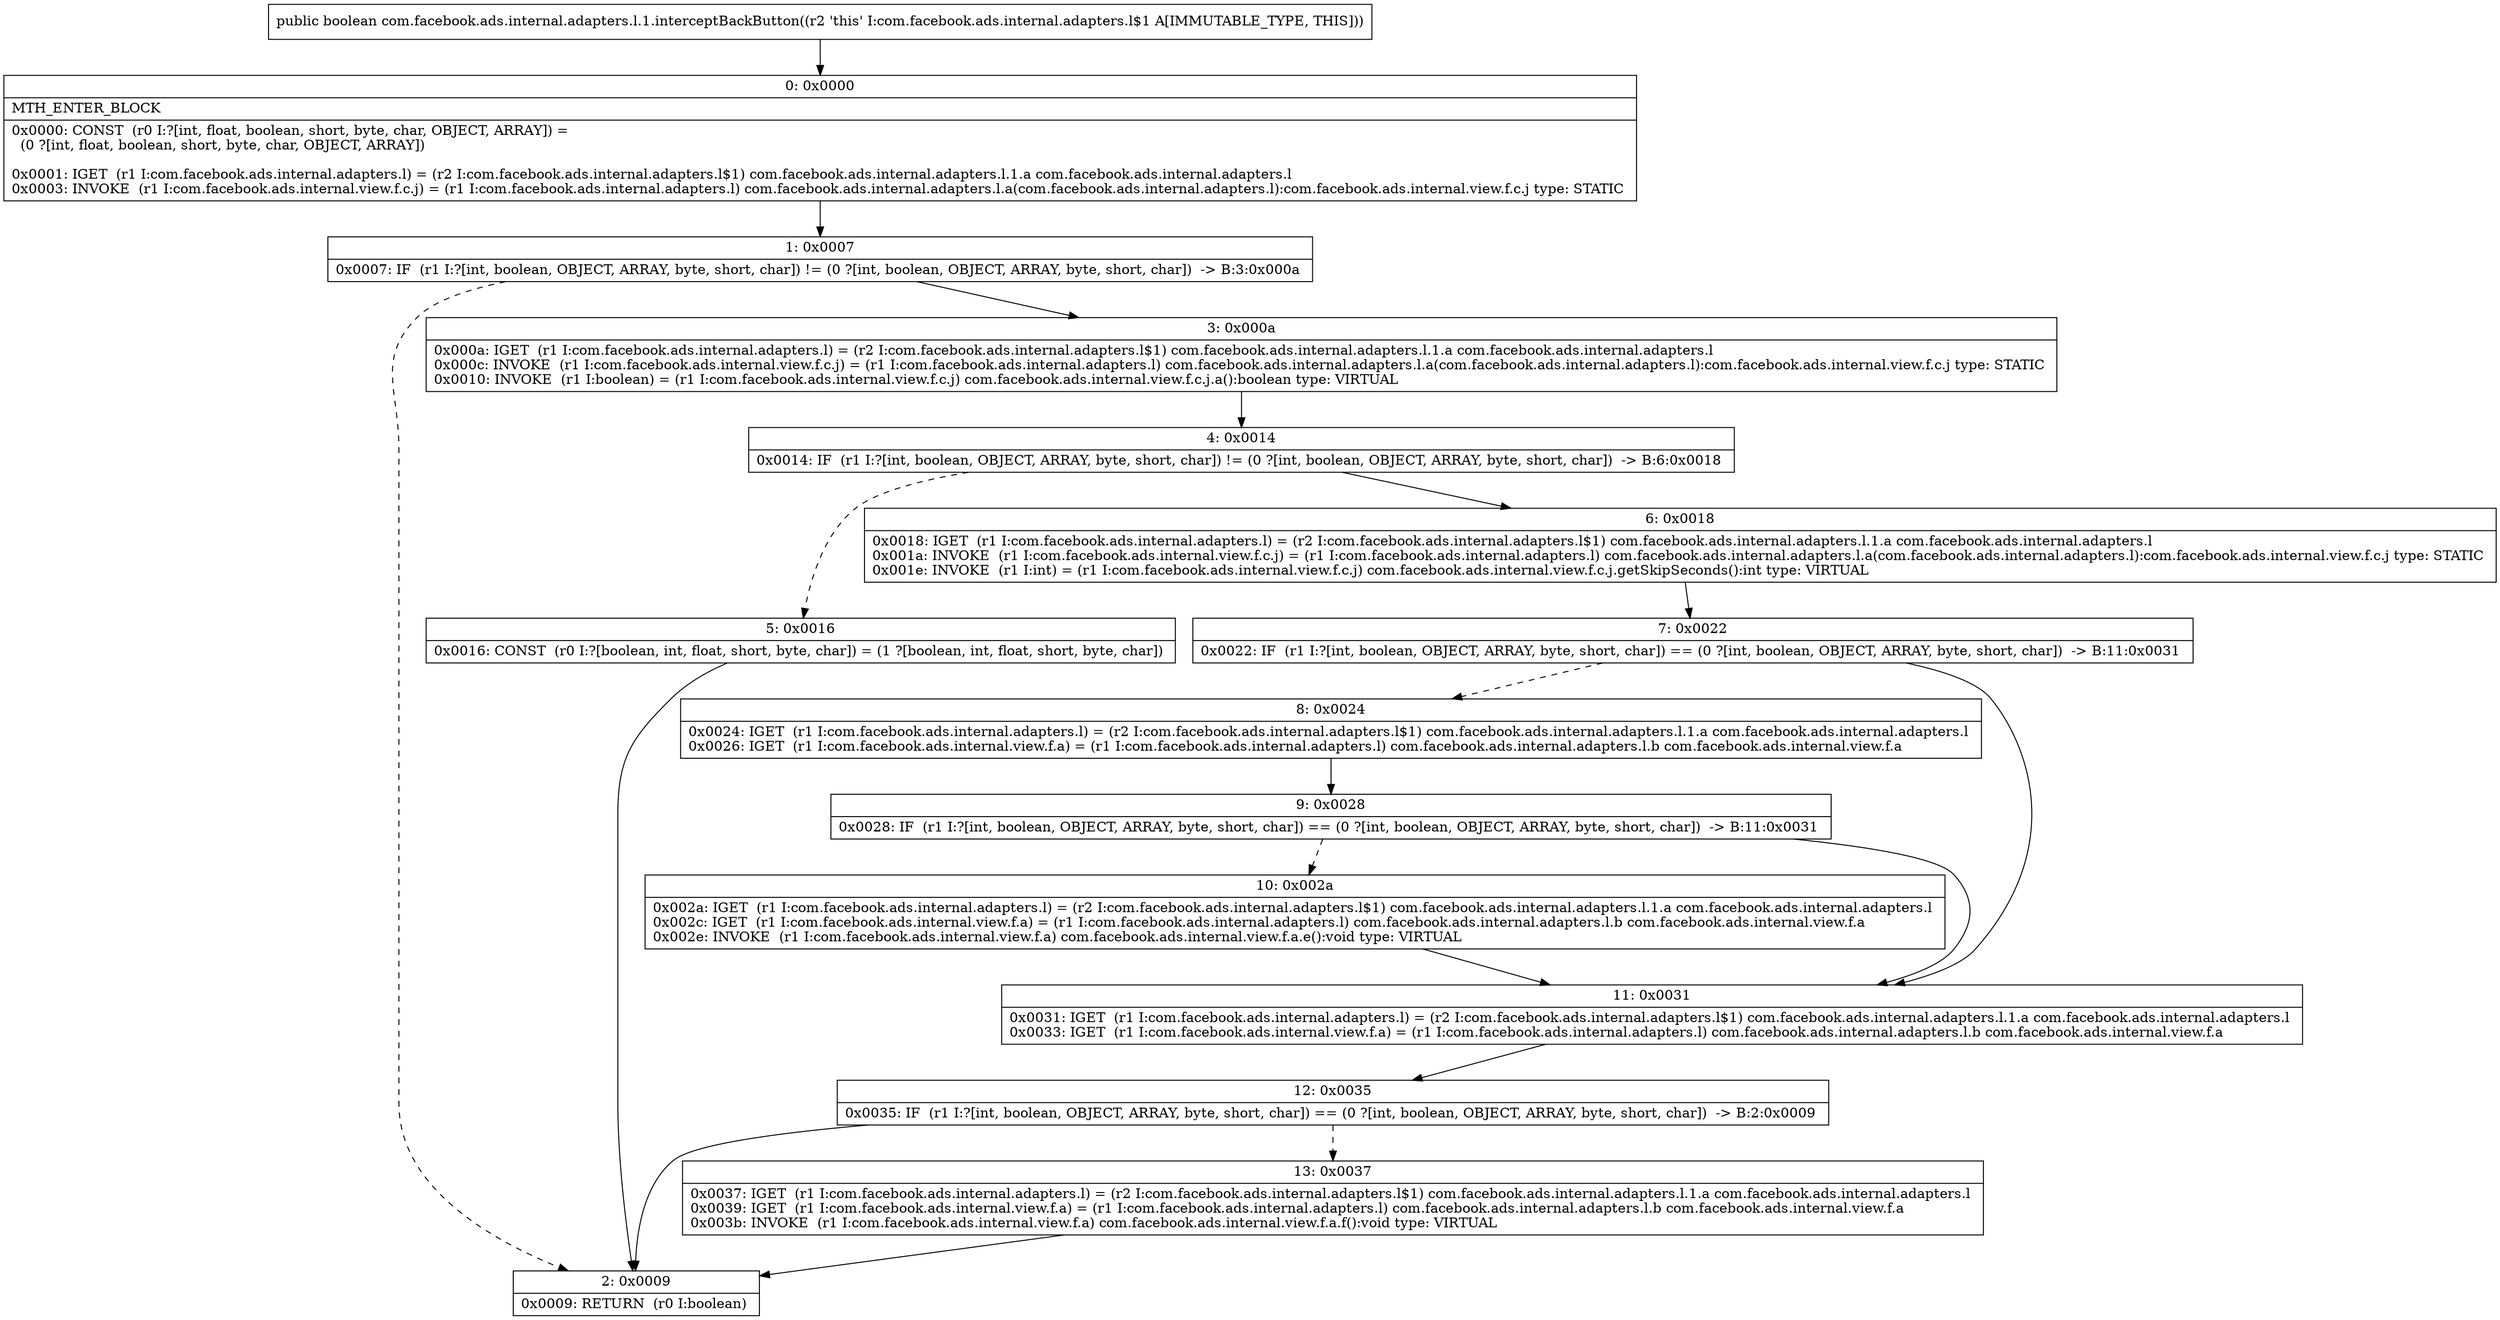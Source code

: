 digraph "CFG forcom.facebook.ads.internal.adapters.l.1.interceptBackButton()Z" {
Node_0 [shape=record,label="{0\:\ 0x0000|MTH_ENTER_BLOCK\l|0x0000: CONST  (r0 I:?[int, float, boolean, short, byte, char, OBJECT, ARRAY]) = \l  (0 ?[int, float, boolean, short, byte, char, OBJECT, ARRAY])\l \l0x0001: IGET  (r1 I:com.facebook.ads.internal.adapters.l) = (r2 I:com.facebook.ads.internal.adapters.l$1) com.facebook.ads.internal.adapters.l.1.a com.facebook.ads.internal.adapters.l \l0x0003: INVOKE  (r1 I:com.facebook.ads.internal.view.f.c.j) = (r1 I:com.facebook.ads.internal.adapters.l) com.facebook.ads.internal.adapters.l.a(com.facebook.ads.internal.adapters.l):com.facebook.ads.internal.view.f.c.j type: STATIC \l}"];
Node_1 [shape=record,label="{1\:\ 0x0007|0x0007: IF  (r1 I:?[int, boolean, OBJECT, ARRAY, byte, short, char]) != (0 ?[int, boolean, OBJECT, ARRAY, byte, short, char])  \-\> B:3:0x000a \l}"];
Node_2 [shape=record,label="{2\:\ 0x0009|0x0009: RETURN  (r0 I:boolean) \l}"];
Node_3 [shape=record,label="{3\:\ 0x000a|0x000a: IGET  (r1 I:com.facebook.ads.internal.adapters.l) = (r2 I:com.facebook.ads.internal.adapters.l$1) com.facebook.ads.internal.adapters.l.1.a com.facebook.ads.internal.adapters.l \l0x000c: INVOKE  (r1 I:com.facebook.ads.internal.view.f.c.j) = (r1 I:com.facebook.ads.internal.adapters.l) com.facebook.ads.internal.adapters.l.a(com.facebook.ads.internal.adapters.l):com.facebook.ads.internal.view.f.c.j type: STATIC \l0x0010: INVOKE  (r1 I:boolean) = (r1 I:com.facebook.ads.internal.view.f.c.j) com.facebook.ads.internal.view.f.c.j.a():boolean type: VIRTUAL \l}"];
Node_4 [shape=record,label="{4\:\ 0x0014|0x0014: IF  (r1 I:?[int, boolean, OBJECT, ARRAY, byte, short, char]) != (0 ?[int, boolean, OBJECT, ARRAY, byte, short, char])  \-\> B:6:0x0018 \l}"];
Node_5 [shape=record,label="{5\:\ 0x0016|0x0016: CONST  (r0 I:?[boolean, int, float, short, byte, char]) = (1 ?[boolean, int, float, short, byte, char]) \l}"];
Node_6 [shape=record,label="{6\:\ 0x0018|0x0018: IGET  (r1 I:com.facebook.ads.internal.adapters.l) = (r2 I:com.facebook.ads.internal.adapters.l$1) com.facebook.ads.internal.adapters.l.1.a com.facebook.ads.internal.adapters.l \l0x001a: INVOKE  (r1 I:com.facebook.ads.internal.view.f.c.j) = (r1 I:com.facebook.ads.internal.adapters.l) com.facebook.ads.internal.adapters.l.a(com.facebook.ads.internal.adapters.l):com.facebook.ads.internal.view.f.c.j type: STATIC \l0x001e: INVOKE  (r1 I:int) = (r1 I:com.facebook.ads.internal.view.f.c.j) com.facebook.ads.internal.view.f.c.j.getSkipSeconds():int type: VIRTUAL \l}"];
Node_7 [shape=record,label="{7\:\ 0x0022|0x0022: IF  (r1 I:?[int, boolean, OBJECT, ARRAY, byte, short, char]) == (0 ?[int, boolean, OBJECT, ARRAY, byte, short, char])  \-\> B:11:0x0031 \l}"];
Node_8 [shape=record,label="{8\:\ 0x0024|0x0024: IGET  (r1 I:com.facebook.ads.internal.adapters.l) = (r2 I:com.facebook.ads.internal.adapters.l$1) com.facebook.ads.internal.adapters.l.1.a com.facebook.ads.internal.adapters.l \l0x0026: IGET  (r1 I:com.facebook.ads.internal.view.f.a) = (r1 I:com.facebook.ads.internal.adapters.l) com.facebook.ads.internal.adapters.l.b com.facebook.ads.internal.view.f.a \l}"];
Node_9 [shape=record,label="{9\:\ 0x0028|0x0028: IF  (r1 I:?[int, boolean, OBJECT, ARRAY, byte, short, char]) == (0 ?[int, boolean, OBJECT, ARRAY, byte, short, char])  \-\> B:11:0x0031 \l}"];
Node_10 [shape=record,label="{10\:\ 0x002a|0x002a: IGET  (r1 I:com.facebook.ads.internal.adapters.l) = (r2 I:com.facebook.ads.internal.adapters.l$1) com.facebook.ads.internal.adapters.l.1.a com.facebook.ads.internal.adapters.l \l0x002c: IGET  (r1 I:com.facebook.ads.internal.view.f.a) = (r1 I:com.facebook.ads.internal.adapters.l) com.facebook.ads.internal.adapters.l.b com.facebook.ads.internal.view.f.a \l0x002e: INVOKE  (r1 I:com.facebook.ads.internal.view.f.a) com.facebook.ads.internal.view.f.a.e():void type: VIRTUAL \l}"];
Node_11 [shape=record,label="{11\:\ 0x0031|0x0031: IGET  (r1 I:com.facebook.ads.internal.adapters.l) = (r2 I:com.facebook.ads.internal.adapters.l$1) com.facebook.ads.internal.adapters.l.1.a com.facebook.ads.internal.adapters.l \l0x0033: IGET  (r1 I:com.facebook.ads.internal.view.f.a) = (r1 I:com.facebook.ads.internal.adapters.l) com.facebook.ads.internal.adapters.l.b com.facebook.ads.internal.view.f.a \l}"];
Node_12 [shape=record,label="{12\:\ 0x0035|0x0035: IF  (r1 I:?[int, boolean, OBJECT, ARRAY, byte, short, char]) == (0 ?[int, boolean, OBJECT, ARRAY, byte, short, char])  \-\> B:2:0x0009 \l}"];
Node_13 [shape=record,label="{13\:\ 0x0037|0x0037: IGET  (r1 I:com.facebook.ads.internal.adapters.l) = (r2 I:com.facebook.ads.internal.adapters.l$1) com.facebook.ads.internal.adapters.l.1.a com.facebook.ads.internal.adapters.l \l0x0039: IGET  (r1 I:com.facebook.ads.internal.view.f.a) = (r1 I:com.facebook.ads.internal.adapters.l) com.facebook.ads.internal.adapters.l.b com.facebook.ads.internal.view.f.a \l0x003b: INVOKE  (r1 I:com.facebook.ads.internal.view.f.a) com.facebook.ads.internal.view.f.a.f():void type: VIRTUAL \l}"];
MethodNode[shape=record,label="{public boolean com.facebook.ads.internal.adapters.l.1.interceptBackButton((r2 'this' I:com.facebook.ads.internal.adapters.l$1 A[IMMUTABLE_TYPE, THIS])) }"];
MethodNode -> Node_0;
Node_0 -> Node_1;
Node_1 -> Node_2[style=dashed];
Node_1 -> Node_3;
Node_3 -> Node_4;
Node_4 -> Node_5[style=dashed];
Node_4 -> Node_6;
Node_5 -> Node_2;
Node_6 -> Node_7;
Node_7 -> Node_8[style=dashed];
Node_7 -> Node_11;
Node_8 -> Node_9;
Node_9 -> Node_10[style=dashed];
Node_9 -> Node_11;
Node_10 -> Node_11;
Node_11 -> Node_12;
Node_12 -> Node_2;
Node_12 -> Node_13[style=dashed];
Node_13 -> Node_2;
}

